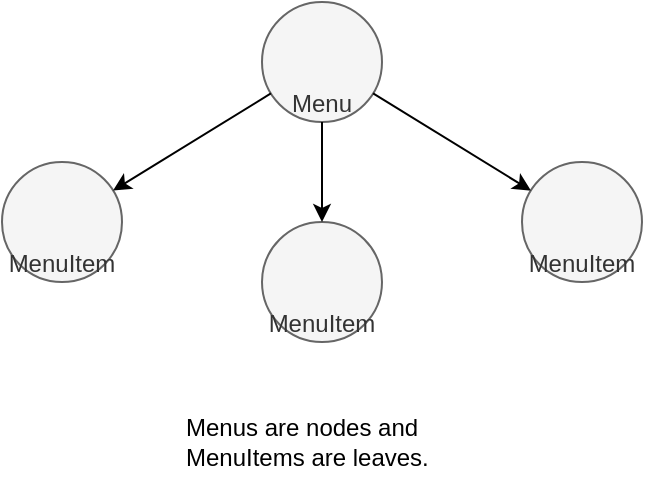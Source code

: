 <mxfile version="20.7.4" type="device"><diagram id="ahAyE9eUKxN_0jiChCt0" name="Sayfa -1"><mxGraphModel dx="611" dy="1105" grid="1" gridSize="10" guides="1" tooltips="1" connect="1" arrows="1" fold="1" page="1" pageScale="1" pageWidth="827" pageHeight="1169" math="0" shadow="0"><root><mxCell id="0"/><mxCell id="1" parent="0"/><mxCell id="GyJ1GFBfMRd52BJLNs0M-1" value="Menu" style="ellipse;whiteSpace=wrap;html=1;aspect=fixed;fillColor=#f5f5f5;fontColor=#333333;strokeColor=#666666;verticalAlign=bottom;" vertex="1" parent="1"><mxGeometry x="400" y="290" width="60" height="60" as="geometry"/></mxCell><mxCell id="GyJ1GFBfMRd52BJLNs0M-2" value="MenuItem" style="ellipse;whiteSpace=wrap;html=1;aspect=fixed;fillColor=#f5f5f5;fontColor=#333333;strokeColor=#666666;verticalAlign=bottom;" vertex="1" parent="1"><mxGeometry x="270" y="370" width="60" height="60" as="geometry"/></mxCell><mxCell id="GyJ1GFBfMRd52BJLNs0M-3" value="MenuItem" style="ellipse;whiteSpace=wrap;html=1;aspect=fixed;fillColor=#f5f5f5;fontColor=#333333;strokeColor=#666666;verticalAlign=bottom;" vertex="1" parent="1"><mxGeometry x="400" y="400" width="60" height="60" as="geometry"/></mxCell><mxCell id="GyJ1GFBfMRd52BJLNs0M-4" value="MenuItem" style="ellipse;whiteSpace=wrap;html=1;aspect=fixed;fillColor=#f5f5f5;fontColor=#333333;strokeColor=#666666;verticalAlign=bottom;" vertex="1" parent="1"><mxGeometry x="530" y="370" width="60" height="60" as="geometry"/></mxCell><mxCell id="GyJ1GFBfMRd52BJLNs0M-5" value="" style="endArrow=classic;html=1;rounded=0;" edge="1" parent="1" source="GyJ1GFBfMRd52BJLNs0M-1" target="GyJ1GFBfMRd52BJLNs0M-2"><mxGeometry width="50" height="50" relative="1" as="geometry"><mxPoint x="240" y="350" as="sourcePoint"/><mxPoint x="290" y="300" as="targetPoint"/></mxGeometry></mxCell><mxCell id="GyJ1GFBfMRd52BJLNs0M-6" value="" style="endArrow=classic;html=1;rounded=0;" edge="1" parent="1" source="GyJ1GFBfMRd52BJLNs0M-1" target="GyJ1GFBfMRd52BJLNs0M-3"><mxGeometry width="50" height="50" relative="1" as="geometry"><mxPoint x="414.435" y="345.698" as="sourcePoint"/><mxPoint x="335.55" y="394.277" as="targetPoint"/></mxGeometry></mxCell><mxCell id="GyJ1GFBfMRd52BJLNs0M-7" value="" style="endArrow=classic;html=1;rounded=0;" edge="1" parent="1" source="GyJ1GFBfMRd52BJLNs0M-1" target="GyJ1GFBfMRd52BJLNs0M-4"><mxGeometry width="50" height="50" relative="1" as="geometry"><mxPoint x="404.435" y="335.698" as="sourcePoint"/><mxPoint x="325.55" y="384.277" as="targetPoint"/></mxGeometry></mxCell><mxCell id="GyJ1GFBfMRd52BJLNs0M-8" value="Menus are nodes and&#10;MenuItems are leaves." style="text;html=1;align=left;verticalAlign=middle;resizable=0;points=[];autosize=1;strokeColor=none;fillColor=none;" vertex="1" parent="1"><mxGeometry x="360" y="490" width="140" height="40" as="geometry"/></mxCell></root></mxGraphModel></diagram></mxfile>